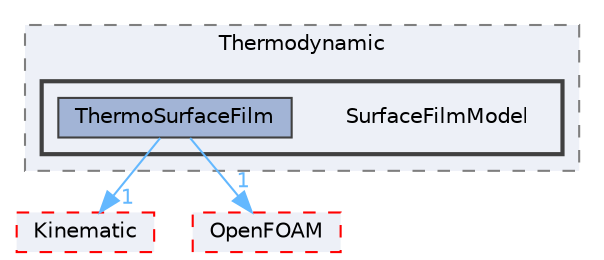digraph "src/lagrangian/intermediate/submodels/Thermodynamic/SurfaceFilmModel"
{
 // LATEX_PDF_SIZE
  bgcolor="transparent";
  edge [fontname=Helvetica,fontsize=10,labelfontname=Helvetica,labelfontsize=10];
  node [fontname=Helvetica,fontsize=10,shape=box,height=0.2,width=0.4];
  compound=true
  subgraph clusterdir_1eb96833a2ea895c5b0d51c02e19e221 {
    graph [ bgcolor="#edf0f7", pencolor="grey50", label="Thermodynamic", fontname=Helvetica,fontsize=10 style="filled,dashed", URL="dir_1eb96833a2ea895c5b0d51c02e19e221.html",tooltip=""]
  subgraph clusterdir_685b5eb119739f2702439e0c19587c12 {
    graph [ bgcolor="#edf0f7", pencolor="grey25", label="", fontname=Helvetica,fontsize=10 style="filled,bold", URL="dir_685b5eb119739f2702439e0c19587c12.html",tooltip=""]
    dir_685b5eb119739f2702439e0c19587c12 [shape=plaintext, label="SurfaceFilmModel"];
  dir_e702093de7f866a24284add8fc479d1e [label="ThermoSurfaceFilm", fillcolor="#a2b4d6", color="grey25", style="filled", URL="dir_e702093de7f866a24284add8fc479d1e.html",tooltip=""];
  }
  }
  dir_280ce042c33ce1e00a1fb89491254772 [label="Kinematic", fillcolor="#edf0f7", color="red", style="filled,dashed", URL="dir_280ce042c33ce1e00a1fb89491254772.html",tooltip=""];
  dir_c5473ff19b20e6ec4dfe5c310b3778a8 [label="OpenFOAM", fillcolor="#edf0f7", color="red", style="filled,dashed", URL="dir_c5473ff19b20e6ec4dfe5c310b3778a8.html",tooltip=""];
  dir_e702093de7f866a24284add8fc479d1e->dir_280ce042c33ce1e00a1fb89491254772 [headlabel="1", labeldistance=1.5 headhref="dir_004028_002016.html" href="dir_004028_002016.html" color="steelblue1" fontcolor="steelblue1"];
  dir_e702093de7f866a24284add8fc479d1e->dir_c5473ff19b20e6ec4dfe5c310b3778a8 [headlabel="1", labeldistance=1.5 headhref="dir_004028_002695.html" href="dir_004028_002695.html" color="steelblue1" fontcolor="steelblue1"];
}
